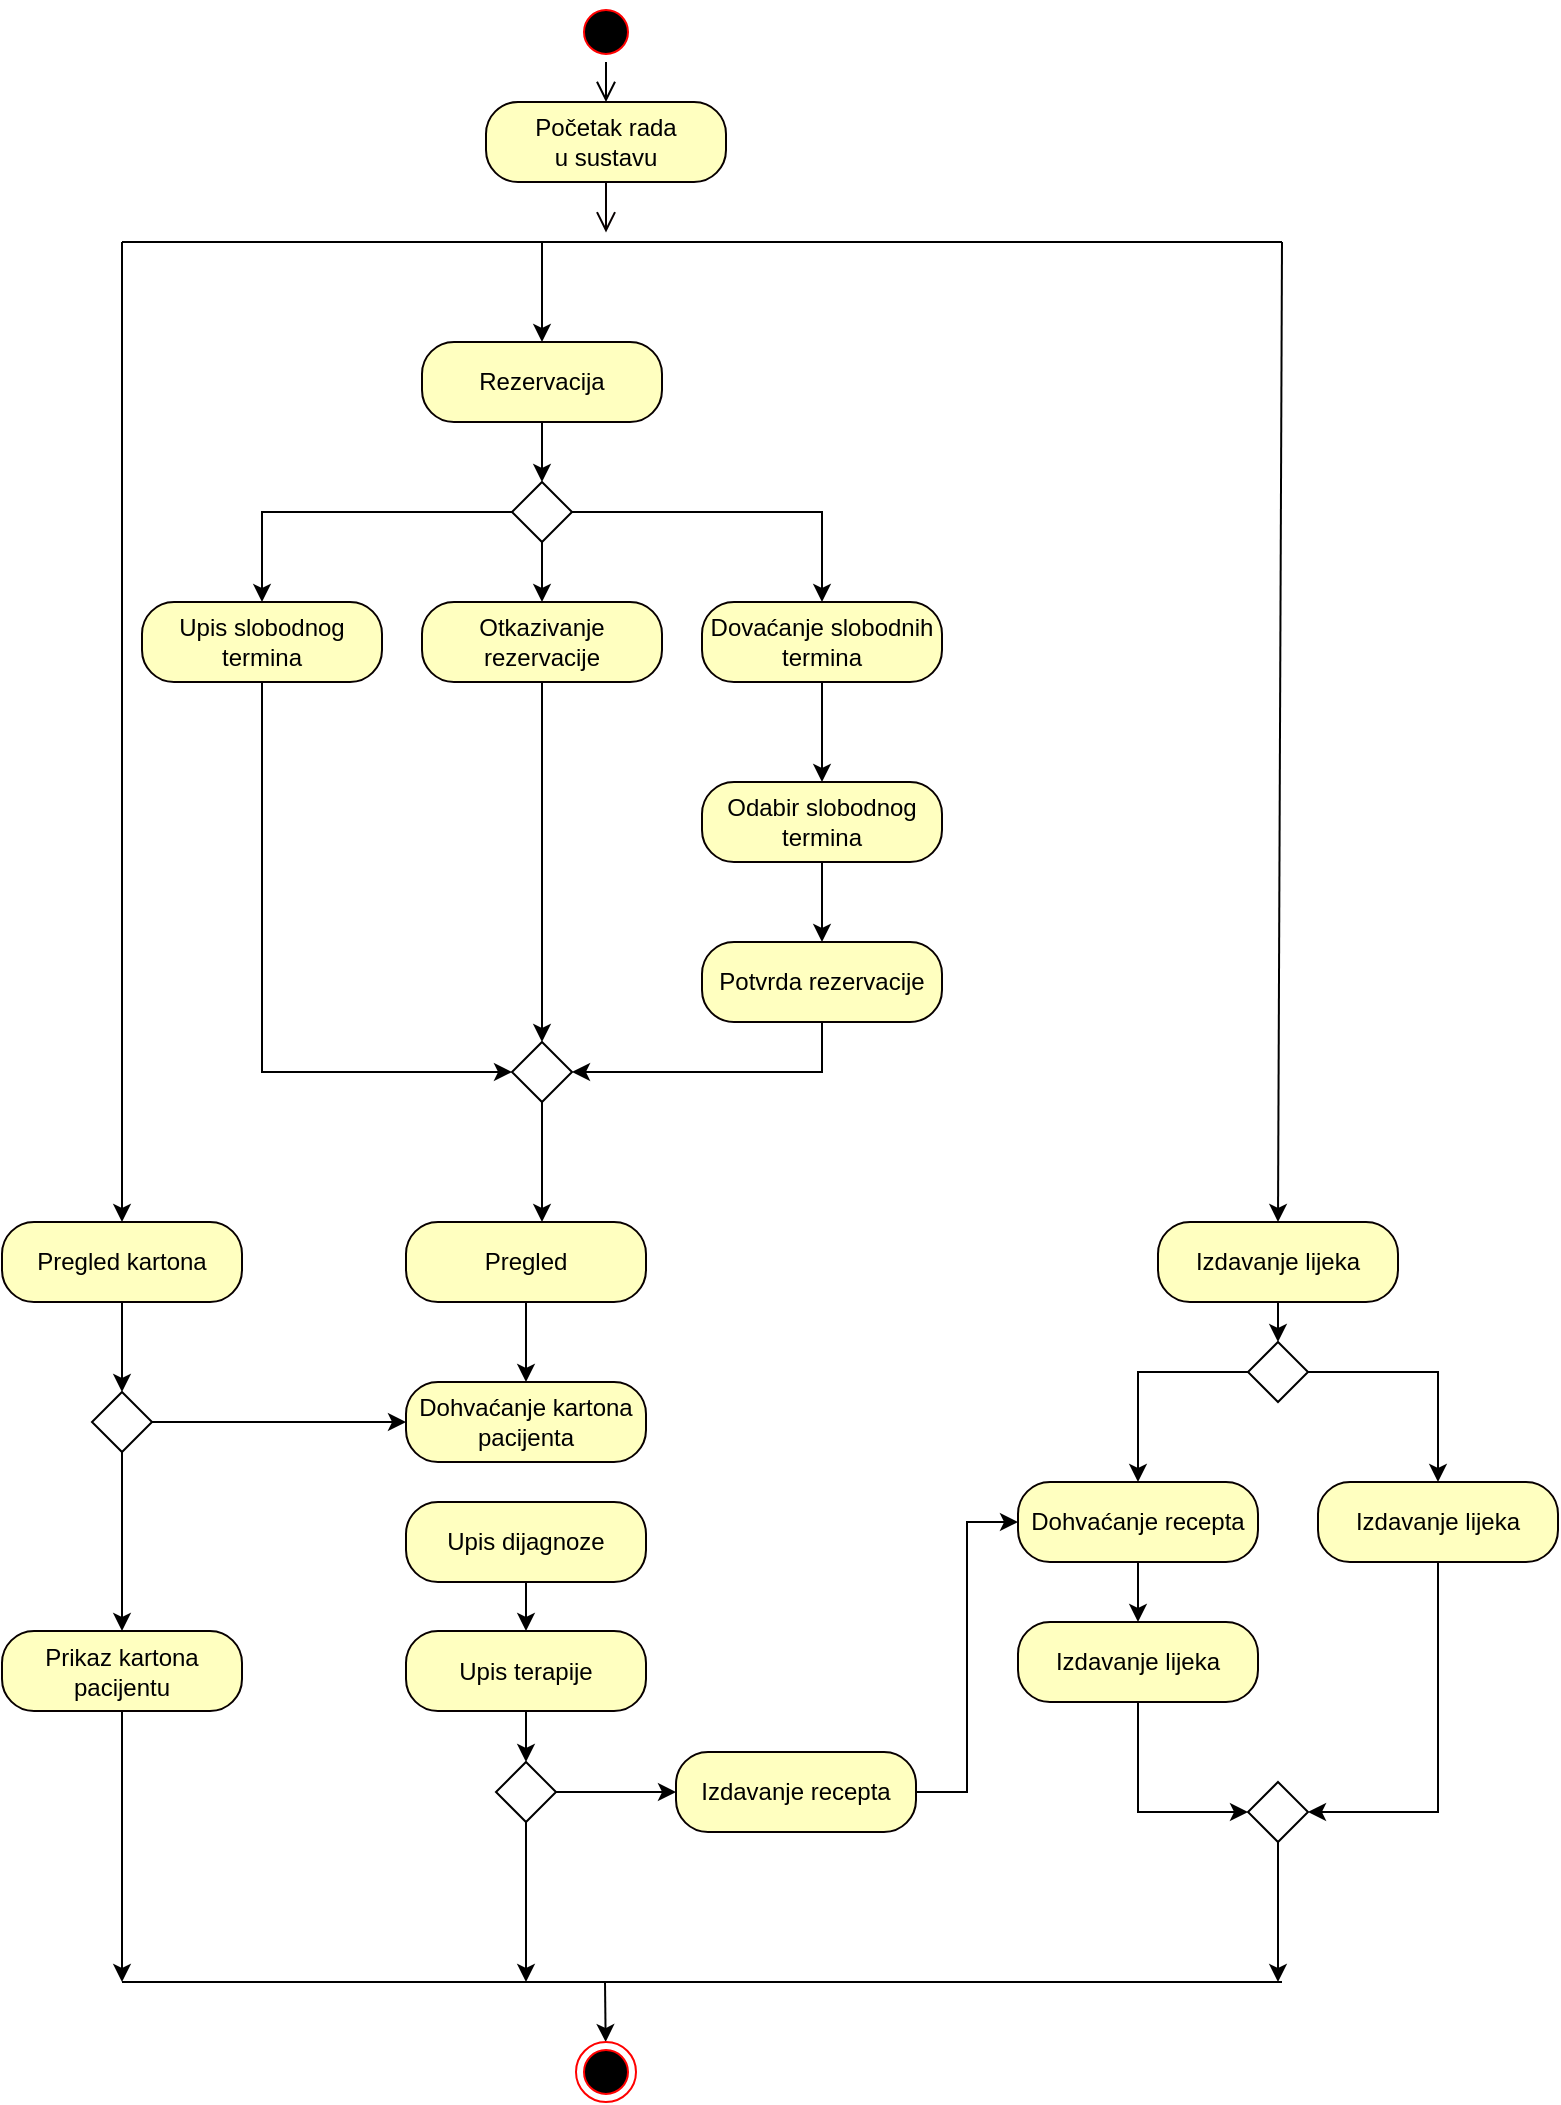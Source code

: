 <mxfile version="21.2.8" type="device">
  <diagram name="Page-1" id="Mk-jO27OoC-zwMBH3Ssf">
    <mxGraphModel dx="2122" dy="768" grid="1" gridSize="10" guides="1" tooltips="1" connect="1" arrows="1" fold="1" page="1" pageScale="1" pageWidth="827" pageHeight="1169" math="0" shadow="0">
      <root>
        <mxCell id="0" />
        <mxCell id="1" parent="0" />
        <mxCell id="lpbG-tiV2ynn43axVJwE-5" value="" style="endArrow=none;html=1;rounded=0;" parent="1" edge="1">
          <mxGeometry width="50" height="50" relative="1" as="geometry">
            <mxPoint x="-170" y="200" as="sourcePoint" />
            <mxPoint x="410" y="200" as="targetPoint" />
          </mxGeometry>
        </mxCell>
        <mxCell id="lpbG-tiV2ynn43axVJwE-10" style="edgeStyle=orthogonalEdgeStyle;rounded=0;orthogonalLoop=1;jettySize=auto;html=1;entryX=0.5;entryY=0;entryDx=0;entryDy=0;" parent="1" target="lpbG-tiV2ynn43axVJwE-9" edge="1">
          <mxGeometry relative="1" as="geometry">
            <mxPoint x="40" y="290" as="sourcePoint" />
          </mxGeometry>
        </mxCell>
        <mxCell id="lpbG-tiV2ynn43axVJwE-8" value="" style="endArrow=classic;html=1;rounded=0;entryX=0.5;entryY=0;entryDx=0;entryDy=0;" parent="1" edge="1">
          <mxGeometry width="50" height="50" relative="1" as="geometry">
            <mxPoint x="40" y="200" as="sourcePoint" />
            <mxPoint x="40" y="250" as="targetPoint" />
          </mxGeometry>
        </mxCell>
        <mxCell id="lpbG-tiV2ynn43axVJwE-19" style="edgeStyle=orthogonalEdgeStyle;rounded=0;orthogonalLoop=1;jettySize=auto;html=1;exitX=0;exitY=0.5;exitDx=0;exitDy=0;entryX=0.5;entryY=0;entryDx=0;entryDy=0;" parent="1" source="lpbG-tiV2ynn43axVJwE-9" target="lpbG-tiV2ynn43axVJwE-18" edge="1">
          <mxGeometry relative="1" as="geometry" />
        </mxCell>
        <mxCell id="lpbG-tiV2ynn43axVJwE-22" style="edgeStyle=orthogonalEdgeStyle;rounded=0;orthogonalLoop=1;jettySize=auto;html=1;exitX=1;exitY=0.5;exitDx=0;exitDy=0;entryX=0.5;entryY=0;entryDx=0;entryDy=0;" parent="1" source="lpbG-tiV2ynn43axVJwE-9" target="lpbG-tiV2ynn43axVJwE-20" edge="1">
          <mxGeometry relative="1" as="geometry" />
        </mxCell>
        <mxCell id="lpbG-tiV2ynn43axVJwE-34" style="edgeStyle=orthogonalEdgeStyle;rounded=0;orthogonalLoop=1;jettySize=auto;html=1;exitX=0.5;exitY=1;exitDx=0;exitDy=0;entryX=0.5;entryY=0;entryDx=0;entryDy=0;" parent="1" source="lpbG-tiV2ynn43axVJwE-9" target="lpbG-tiV2ynn43axVJwE-33" edge="1">
          <mxGeometry relative="1" as="geometry" />
        </mxCell>
        <mxCell id="lpbG-tiV2ynn43axVJwE-9" value="" style="rhombus;" parent="1" vertex="1">
          <mxGeometry x="25" y="320" width="30" height="30" as="geometry" />
        </mxCell>
        <mxCell id="lpbG-tiV2ynn43axVJwE-11" value="" style="ellipse;html=1;shape=startState;fillColor=#000000;strokeColor=#ff0000;" parent="1" vertex="1">
          <mxGeometry x="57" y="80" width="30" height="30" as="geometry" />
        </mxCell>
        <mxCell id="lpbG-tiV2ynn43axVJwE-12" value="" style="edgeStyle=orthogonalEdgeStyle;html=1;verticalAlign=bottom;endArrow=open;endSize=8;strokeColor=#000000;rounded=0;" parent="1" source="lpbG-tiV2ynn43axVJwE-11" edge="1">
          <mxGeometry relative="1" as="geometry">
            <mxPoint x="72" y="130" as="targetPoint" />
          </mxGeometry>
        </mxCell>
        <mxCell id="lpbG-tiV2ynn43axVJwE-15" value="Početak rada&lt;br&gt;u sustavu" style="rounded=1;whiteSpace=wrap;html=1;arcSize=40;fontColor=#000000;fillColor=#ffffc0;strokeColor=#080000;" parent="1" vertex="1">
          <mxGeometry x="12" y="130" width="120" height="40" as="geometry" />
        </mxCell>
        <mxCell id="lpbG-tiV2ynn43axVJwE-16" value="" style="edgeStyle=orthogonalEdgeStyle;html=1;verticalAlign=bottom;endArrow=open;endSize=8;strokeColor=#080000;rounded=0;" parent="1" source="lpbG-tiV2ynn43axVJwE-15" edge="1">
          <mxGeometry relative="1" as="geometry">
            <mxPoint x="72" y="195.2" as="targetPoint" />
          </mxGeometry>
        </mxCell>
        <mxCell id="lpbG-tiV2ynn43axVJwE-17" value="Rezervacija" style="rounded=1;whiteSpace=wrap;html=1;arcSize=40;fontColor=#000000;fillColor=#ffffc0;strokeColor=#080000;" parent="1" vertex="1">
          <mxGeometry x="-20" y="250" width="120" height="40" as="geometry" />
        </mxCell>
        <mxCell id="lpbG-tiV2ynn43axVJwE-31" style="edgeStyle=orthogonalEdgeStyle;rounded=0;orthogonalLoop=1;jettySize=auto;html=1;exitX=0.5;exitY=1;exitDx=0;exitDy=0;entryX=0;entryY=0.5;entryDx=0;entryDy=0;" parent="1" source="lpbG-tiV2ynn43axVJwE-18" target="lpbG-tiV2ynn43axVJwE-30" edge="1">
          <mxGeometry relative="1" as="geometry" />
        </mxCell>
        <mxCell id="lpbG-tiV2ynn43axVJwE-18" value="Upis slobodnog termina" style="rounded=1;whiteSpace=wrap;html=1;arcSize=40;fontColor=#000000;fillColor=#ffffc0;strokeColor=#080000;" parent="1" vertex="1">
          <mxGeometry x="-160" y="380" width="120" height="40" as="geometry" />
        </mxCell>
        <mxCell id="lpbG-tiV2ynn43axVJwE-24" style="edgeStyle=orthogonalEdgeStyle;rounded=0;orthogonalLoop=1;jettySize=auto;html=1;exitX=0.5;exitY=1;exitDx=0;exitDy=0;" parent="1" source="lpbG-tiV2ynn43axVJwE-20" target="lpbG-tiV2ynn43axVJwE-23" edge="1">
          <mxGeometry relative="1" as="geometry" />
        </mxCell>
        <mxCell id="lpbG-tiV2ynn43axVJwE-20" value="Dovaćanje slobodnih termina" style="rounded=1;whiteSpace=wrap;html=1;arcSize=40;fontColor=#000000;fillColor=#ffffc0;strokeColor=#080000;" parent="1" vertex="1">
          <mxGeometry x="120" y="380" width="120" height="40" as="geometry" />
        </mxCell>
        <mxCell id="lpbG-tiV2ynn43axVJwE-26" style="edgeStyle=orthogonalEdgeStyle;rounded=0;orthogonalLoop=1;jettySize=auto;html=1;exitX=0.5;exitY=1;exitDx=0;exitDy=0;entryX=0.5;entryY=0;entryDx=0;entryDy=0;" parent="1" source="lpbG-tiV2ynn43axVJwE-23" target="lpbG-tiV2ynn43axVJwE-25" edge="1">
          <mxGeometry relative="1" as="geometry" />
        </mxCell>
        <mxCell id="lpbG-tiV2ynn43axVJwE-23" value="Odabir slobodnog termina" style="rounded=1;whiteSpace=wrap;html=1;arcSize=40;fontColor=#000000;fillColor=#ffffc0;strokeColor=#080000;" parent="1" vertex="1">
          <mxGeometry x="120" y="470" width="120" height="40" as="geometry" />
        </mxCell>
        <mxCell id="lpbG-tiV2ynn43axVJwE-39" style="edgeStyle=orthogonalEdgeStyle;rounded=0;orthogonalLoop=1;jettySize=auto;html=1;exitX=0.5;exitY=1;exitDx=0;exitDy=0;entryX=1;entryY=0.5;entryDx=0;entryDy=0;" parent="1" source="lpbG-tiV2ynn43axVJwE-25" target="lpbG-tiV2ynn43axVJwE-30" edge="1">
          <mxGeometry relative="1" as="geometry" />
        </mxCell>
        <mxCell id="lpbG-tiV2ynn43axVJwE-25" value="Potvrda rezervacije" style="rounded=1;whiteSpace=wrap;html=1;arcSize=40;fontColor=#000000;fillColor=#ffffc0;strokeColor=#080000;" parent="1" vertex="1">
          <mxGeometry x="120" y="550" width="120" height="40" as="geometry" />
        </mxCell>
        <mxCell id="1NqLIdkrDELQ0smDbsrA-1" value="" style="edgeStyle=orthogonalEdgeStyle;rounded=0;orthogonalLoop=1;jettySize=auto;html=1;" edge="1" parent="1" source="lpbG-tiV2ynn43axVJwE-30" target="lpbG-tiV2ynn43axVJwE-40">
          <mxGeometry relative="1" as="geometry">
            <Array as="points">
              <mxPoint x="40" y="680" />
              <mxPoint x="40" y="680" />
            </Array>
          </mxGeometry>
        </mxCell>
        <mxCell id="lpbG-tiV2ynn43axVJwE-30" value="" style="rhombus;" parent="1" vertex="1">
          <mxGeometry x="25" y="600" width="30" height="30" as="geometry" />
        </mxCell>
        <mxCell id="lpbG-tiV2ynn43axVJwE-37" style="edgeStyle=orthogonalEdgeStyle;rounded=0;orthogonalLoop=1;jettySize=auto;html=1;exitX=0.5;exitY=1;exitDx=0;exitDy=0;entryX=0.5;entryY=0;entryDx=0;entryDy=0;" parent="1" source="lpbG-tiV2ynn43axVJwE-33" target="lpbG-tiV2ynn43axVJwE-30" edge="1">
          <mxGeometry relative="1" as="geometry">
            <mxPoint x="40" y="470" as="targetPoint" />
          </mxGeometry>
        </mxCell>
        <mxCell id="lpbG-tiV2ynn43axVJwE-33" value="Otkazivanje rezervacije" style="rounded=1;whiteSpace=wrap;html=1;arcSize=40;fontColor=#000000;fillColor=#ffffc0;strokeColor=#080000;" parent="1" vertex="1">
          <mxGeometry x="-20" y="380" width="120" height="40" as="geometry" />
        </mxCell>
        <mxCell id="lpbG-tiV2ynn43axVJwE-42" style="edgeStyle=orthogonalEdgeStyle;rounded=0;orthogonalLoop=1;jettySize=auto;html=1;exitX=0.5;exitY=1;exitDx=0;exitDy=0;entryX=0.5;entryY=0;entryDx=0;entryDy=0;" parent="1" source="lpbG-tiV2ynn43axVJwE-40" edge="1">
          <mxGeometry relative="1" as="geometry">
            <mxPoint x="32" y="770" as="targetPoint" />
          </mxGeometry>
        </mxCell>
        <mxCell id="lpbG-tiV2ynn43axVJwE-40" value="Pregled" style="rounded=1;whiteSpace=wrap;html=1;arcSize=40;fontColor=#000000;fillColor=#ffffc0;strokeColor=#080000;" parent="1" vertex="1">
          <mxGeometry x="-28" y="690" width="120" height="40" as="geometry" />
        </mxCell>
        <mxCell id="lpbG-tiV2ynn43axVJwE-45" style="edgeStyle=orthogonalEdgeStyle;rounded=0;orthogonalLoop=1;jettySize=auto;html=1;exitX=0.5;exitY=1;exitDx=0;exitDy=0;entryX=0.5;entryY=0;entryDx=0;entryDy=0;" parent="1" source="lpbG-tiV2ynn43axVJwE-43" target="lpbG-tiV2ynn43axVJwE-44" edge="1">
          <mxGeometry relative="1" as="geometry" />
        </mxCell>
        <mxCell id="lpbG-tiV2ynn43axVJwE-43" value="Upis dijagnoze" style="rounded=1;whiteSpace=wrap;html=1;arcSize=40;fontColor=#000000;fillColor=#ffffc0;strokeColor=#080000;" parent="1" vertex="1">
          <mxGeometry x="-28" y="830" width="120" height="40" as="geometry" />
        </mxCell>
        <mxCell id="lpbG-tiV2ynn43axVJwE-47" style="edgeStyle=orthogonalEdgeStyle;rounded=0;orthogonalLoop=1;jettySize=auto;html=1;exitX=0.5;exitY=1;exitDx=0;exitDy=0;entryX=0.5;entryY=0;entryDx=0;entryDy=0;" parent="1" source="lpbG-tiV2ynn43axVJwE-44" target="lpbG-tiV2ynn43axVJwE-46" edge="1">
          <mxGeometry relative="1" as="geometry" />
        </mxCell>
        <mxCell id="lpbG-tiV2ynn43axVJwE-44" value="Upis terapije" style="rounded=1;whiteSpace=wrap;html=1;arcSize=40;fontColor=#000000;fillColor=#ffffc0;strokeColor=#080000;" parent="1" vertex="1">
          <mxGeometry x="-28" y="894.5" width="120" height="40" as="geometry" />
        </mxCell>
        <mxCell id="lpbG-tiV2ynn43axVJwE-51" style="edgeStyle=orthogonalEdgeStyle;rounded=0;orthogonalLoop=1;jettySize=auto;html=1;exitX=1;exitY=0.5;exitDx=0;exitDy=0;entryX=0;entryY=0.5;entryDx=0;entryDy=0;" parent="1" source="lpbG-tiV2ynn43axVJwE-46" target="lpbG-tiV2ynn43axVJwE-49" edge="1">
          <mxGeometry relative="1" as="geometry" />
        </mxCell>
        <mxCell id="lpbG-tiV2ynn43axVJwE-81" style="edgeStyle=orthogonalEdgeStyle;rounded=0;orthogonalLoop=1;jettySize=auto;html=1;exitX=0.5;exitY=1;exitDx=0;exitDy=0;" parent="1" source="lpbG-tiV2ynn43axVJwE-46" edge="1">
          <mxGeometry relative="1" as="geometry">
            <mxPoint x="32" y="1070" as="targetPoint" />
          </mxGeometry>
        </mxCell>
        <mxCell id="lpbG-tiV2ynn43axVJwE-46" value="" style="rhombus;" parent="1" vertex="1">
          <mxGeometry x="17" y="960" width="30" height="30" as="geometry" />
        </mxCell>
        <mxCell id="lpbG-tiV2ynn43axVJwE-55" style="edgeStyle=orthogonalEdgeStyle;rounded=0;orthogonalLoop=1;jettySize=auto;html=1;exitX=1;exitY=0.5;exitDx=0;exitDy=0;entryX=0;entryY=0.5;entryDx=0;entryDy=0;" parent="1" source="lpbG-tiV2ynn43axVJwE-49" target="lpbG-tiV2ynn43axVJwE-54" edge="1">
          <mxGeometry relative="1" as="geometry" />
        </mxCell>
        <mxCell id="lpbG-tiV2ynn43axVJwE-49" value="Izdavanje recepta" style="rounded=1;whiteSpace=wrap;html=1;arcSize=40;fontColor=#000000;fillColor=#ffffc0;strokeColor=#080000;" parent="1" vertex="1">
          <mxGeometry x="107" y="955" width="120" height="40" as="geometry" />
        </mxCell>
        <mxCell id="lpbG-tiV2ynn43axVJwE-53" style="edgeStyle=orthogonalEdgeStyle;rounded=0;orthogonalLoop=1;jettySize=auto;html=1;exitX=0.5;exitY=1;exitDx=0;exitDy=0;entryX=0.5;entryY=0;entryDx=0;entryDy=0;" parent="1" target="lpbG-tiV2ynn43axVJwE-52" edge="1">
          <mxGeometry relative="1" as="geometry">
            <mxPoint x="408" y="730" as="sourcePoint" />
          </mxGeometry>
        </mxCell>
        <mxCell id="lpbG-tiV2ynn43axVJwE-50" value="Izdavanje lijeka" style="rounded=1;whiteSpace=wrap;html=1;arcSize=40;fontColor=#000000;fillColor=#ffffc0;strokeColor=#080000;" parent="1" vertex="1">
          <mxGeometry x="348" y="690" width="120" height="40" as="geometry" />
        </mxCell>
        <mxCell id="lpbG-tiV2ynn43axVJwE-56" style="edgeStyle=orthogonalEdgeStyle;rounded=0;orthogonalLoop=1;jettySize=auto;html=1;exitX=0;exitY=0.5;exitDx=0;exitDy=0;entryX=0.5;entryY=0;entryDx=0;entryDy=0;" parent="1" source="lpbG-tiV2ynn43axVJwE-52" target="lpbG-tiV2ynn43axVJwE-54" edge="1">
          <mxGeometry relative="1" as="geometry" />
        </mxCell>
        <mxCell id="lpbG-tiV2ynn43axVJwE-58" style="edgeStyle=orthogonalEdgeStyle;rounded=0;orthogonalLoop=1;jettySize=auto;html=1;exitX=1;exitY=0.5;exitDx=0;exitDy=0;entryX=0.5;entryY=0;entryDx=0;entryDy=0;" parent="1" source="lpbG-tiV2ynn43axVJwE-52" target="lpbG-tiV2ynn43axVJwE-57" edge="1">
          <mxGeometry relative="1" as="geometry" />
        </mxCell>
        <mxCell id="lpbG-tiV2ynn43axVJwE-52" value="" style="rhombus;" parent="1" vertex="1">
          <mxGeometry x="393" y="750" width="30" height="30" as="geometry" />
        </mxCell>
        <mxCell id="lpbG-tiV2ynn43axVJwE-60" style="edgeStyle=orthogonalEdgeStyle;rounded=0;orthogonalLoop=1;jettySize=auto;html=1;exitX=0.5;exitY=1;exitDx=0;exitDy=0;entryX=0.5;entryY=0;entryDx=0;entryDy=0;" parent="1" source="lpbG-tiV2ynn43axVJwE-54" target="lpbG-tiV2ynn43axVJwE-59" edge="1">
          <mxGeometry relative="1" as="geometry" />
        </mxCell>
        <mxCell id="lpbG-tiV2ynn43axVJwE-54" value="Dohvaćanje recepta" style="rounded=1;whiteSpace=wrap;html=1;arcSize=40;fontColor=#000000;fillColor=#ffffc0;strokeColor=#080000;" parent="1" vertex="1">
          <mxGeometry x="278" y="820" width="120" height="40" as="geometry" />
        </mxCell>
        <mxCell id="lpbG-tiV2ynn43axVJwE-63" style="edgeStyle=orthogonalEdgeStyle;rounded=0;orthogonalLoop=1;jettySize=auto;html=1;exitX=0.5;exitY=1;exitDx=0;exitDy=0;entryX=1;entryY=0.5;entryDx=0;entryDy=0;" parent="1" source="lpbG-tiV2ynn43axVJwE-57" target="lpbG-tiV2ynn43axVJwE-61" edge="1">
          <mxGeometry relative="1" as="geometry" />
        </mxCell>
        <mxCell id="lpbG-tiV2ynn43axVJwE-57" value="Izdavanje lijeka" style="rounded=1;whiteSpace=wrap;html=1;arcSize=40;fontColor=#000000;fillColor=#ffffc0;strokeColor=#080000;" parent="1" vertex="1">
          <mxGeometry x="428" y="820" width="120" height="40" as="geometry" />
        </mxCell>
        <mxCell id="lpbG-tiV2ynn43axVJwE-62" style="edgeStyle=orthogonalEdgeStyle;rounded=0;orthogonalLoop=1;jettySize=auto;html=1;exitX=0.5;exitY=1;exitDx=0;exitDy=0;entryX=0;entryY=0.5;entryDx=0;entryDy=0;" parent="1" source="lpbG-tiV2ynn43axVJwE-59" target="lpbG-tiV2ynn43axVJwE-61" edge="1">
          <mxGeometry relative="1" as="geometry" />
        </mxCell>
        <mxCell id="lpbG-tiV2ynn43axVJwE-59" value="Izdavanje lijeka" style="rounded=1;whiteSpace=wrap;html=1;arcSize=40;fontColor=#000000;fillColor=#ffffc0;strokeColor=#080000;" parent="1" vertex="1">
          <mxGeometry x="278" y="890" width="120" height="40" as="geometry" />
        </mxCell>
        <mxCell id="lpbG-tiV2ynn43axVJwE-82" style="edgeStyle=orthogonalEdgeStyle;rounded=0;orthogonalLoop=1;jettySize=auto;html=1;exitX=0.5;exitY=1;exitDx=0;exitDy=0;" parent="1" source="lpbG-tiV2ynn43axVJwE-61" edge="1">
          <mxGeometry relative="1" as="geometry">
            <mxPoint x="408" y="1070" as="targetPoint" />
          </mxGeometry>
        </mxCell>
        <mxCell id="lpbG-tiV2ynn43axVJwE-61" value="" style="rhombus;" parent="1" vertex="1">
          <mxGeometry x="393" y="970" width="30" height="30" as="geometry" />
        </mxCell>
        <mxCell id="lpbG-tiV2ynn43axVJwE-89" style="edgeStyle=orthogonalEdgeStyle;rounded=0;orthogonalLoop=1;jettySize=auto;html=1;exitX=0.5;exitY=1;exitDx=0;exitDy=0;entryX=0.5;entryY=0;entryDx=0;entryDy=0;" parent="1" source="lpbG-tiV2ynn43axVJwE-65" target="lpbG-tiV2ynn43axVJwE-66" edge="1">
          <mxGeometry relative="1" as="geometry" />
        </mxCell>
        <mxCell id="lpbG-tiV2ynn43axVJwE-65" value="Pregled kartona" style="rounded=1;whiteSpace=wrap;html=1;arcSize=40;fontColor=#000000;fillColor=#ffffc0;strokeColor=#080000;" parent="1" vertex="1">
          <mxGeometry x="-230" y="690" width="120" height="40" as="geometry" />
        </mxCell>
        <mxCell id="lpbG-tiV2ynn43axVJwE-88" value="" style="edgeStyle=orthogonalEdgeStyle;rounded=0;orthogonalLoop=1;jettySize=auto;html=1;" parent="1" source="lpbG-tiV2ynn43axVJwE-66" target="lpbG-tiV2ynn43axVJwE-71" edge="1">
          <mxGeometry relative="1" as="geometry" />
        </mxCell>
        <mxCell id="lpbG-tiV2ynn43axVJwE-90" style="edgeStyle=orthogonalEdgeStyle;rounded=0;orthogonalLoop=1;jettySize=auto;html=1;exitX=1;exitY=0.5;exitDx=0;exitDy=0;entryX=0;entryY=0.5;entryDx=0;entryDy=0;" parent="1" source="lpbG-tiV2ynn43axVJwE-66" target="lpbG-tiV2ynn43axVJwE-67" edge="1">
          <mxGeometry relative="1" as="geometry">
            <mxPoint x="-88" y="790" as="targetPoint" />
          </mxGeometry>
        </mxCell>
        <mxCell id="lpbG-tiV2ynn43axVJwE-66" value="" style="rhombus;" parent="1" vertex="1">
          <mxGeometry x="-185" y="775" width="30" height="30" as="geometry" />
        </mxCell>
        <mxCell id="lpbG-tiV2ynn43axVJwE-67" value="Dohvaćanje kartona pacijenta" style="rounded=1;whiteSpace=wrap;html=1;arcSize=40;fontColor=#000000;fillColor=#ffffc0;strokeColor=#080000;" parent="1" vertex="1">
          <mxGeometry x="-28" y="770" width="120" height="40" as="geometry" />
        </mxCell>
        <mxCell id="lpbG-tiV2ynn43axVJwE-91" style="edgeStyle=orthogonalEdgeStyle;rounded=0;orthogonalLoop=1;jettySize=auto;html=1;exitX=0.5;exitY=1;exitDx=0;exitDy=0;" parent="1" source="lpbG-tiV2ynn43axVJwE-71" edge="1">
          <mxGeometry relative="1" as="geometry">
            <mxPoint x="-170" y="1070" as="targetPoint" />
          </mxGeometry>
        </mxCell>
        <mxCell id="lpbG-tiV2ynn43axVJwE-71" value="Prikaz kartona pacijentu" style="rounded=1;whiteSpace=wrap;html=1;arcSize=40;fontColor=#000000;fillColor=#ffffc0;strokeColor=#080000;" parent="1" vertex="1">
          <mxGeometry x="-230" y="894.5" width="120" height="40" as="geometry" />
        </mxCell>
        <mxCell id="lpbG-tiV2ynn43axVJwE-76" value="" style="endArrow=classic;html=1;rounded=0;entryX=0.5;entryY=0;entryDx=0;entryDy=0;" parent="1" edge="1" target="lpbG-tiV2ynn43axVJwE-65">
          <mxGeometry width="50" height="50" relative="1" as="geometry">
            <mxPoint x="-170" y="200" as="sourcePoint" />
            <mxPoint x="-177.57" y="680" as="targetPoint" />
          </mxGeometry>
        </mxCell>
        <mxCell id="lpbG-tiV2ynn43axVJwE-96" value="" style="endArrow=classic;html=1;rounded=0;" parent="1" target="lpbG-tiV2ynn43axVJwE-85" edge="1">
          <mxGeometry width="50" height="50" relative="1" as="geometry">
            <mxPoint x="71.5" y="1070" as="sourcePoint" />
            <mxPoint x="71.5" y="1150" as="targetPoint" />
          </mxGeometry>
        </mxCell>
        <mxCell id="lpbG-tiV2ynn43axVJwE-85" value="" style="ellipse;html=1;shape=endState;fillColor=#000000;strokeColor=#ff0000;" parent="1" vertex="1">
          <mxGeometry x="57" y="1100" width="30" height="30" as="geometry" />
        </mxCell>
        <mxCell id="1NqLIdkrDELQ0smDbsrA-2" value="" style="endArrow=classic;html=1;rounded=0;entryX=0.5;entryY=0;entryDx=0;entryDy=0;" edge="1" parent="1" target="lpbG-tiV2ynn43axVJwE-50">
          <mxGeometry width="50" height="50" relative="1" as="geometry">
            <mxPoint x="410" y="200" as="sourcePoint" />
            <mxPoint x="350" y="500" as="targetPoint" />
          </mxGeometry>
        </mxCell>
        <mxCell id="1NqLIdkrDELQ0smDbsrA-3" value="" style="endArrow=none;html=1;rounded=0;" edge="1" parent="1">
          <mxGeometry width="50" height="50" relative="1" as="geometry">
            <mxPoint x="-170" y="1070" as="sourcePoint" />
            <mxPoint x="410" y="1070" as="targetPoint" />
          </mxGeometry>
        </mxCell>
      </root>
    </mxGraphModel>
  </diagram>
</mxfile>
